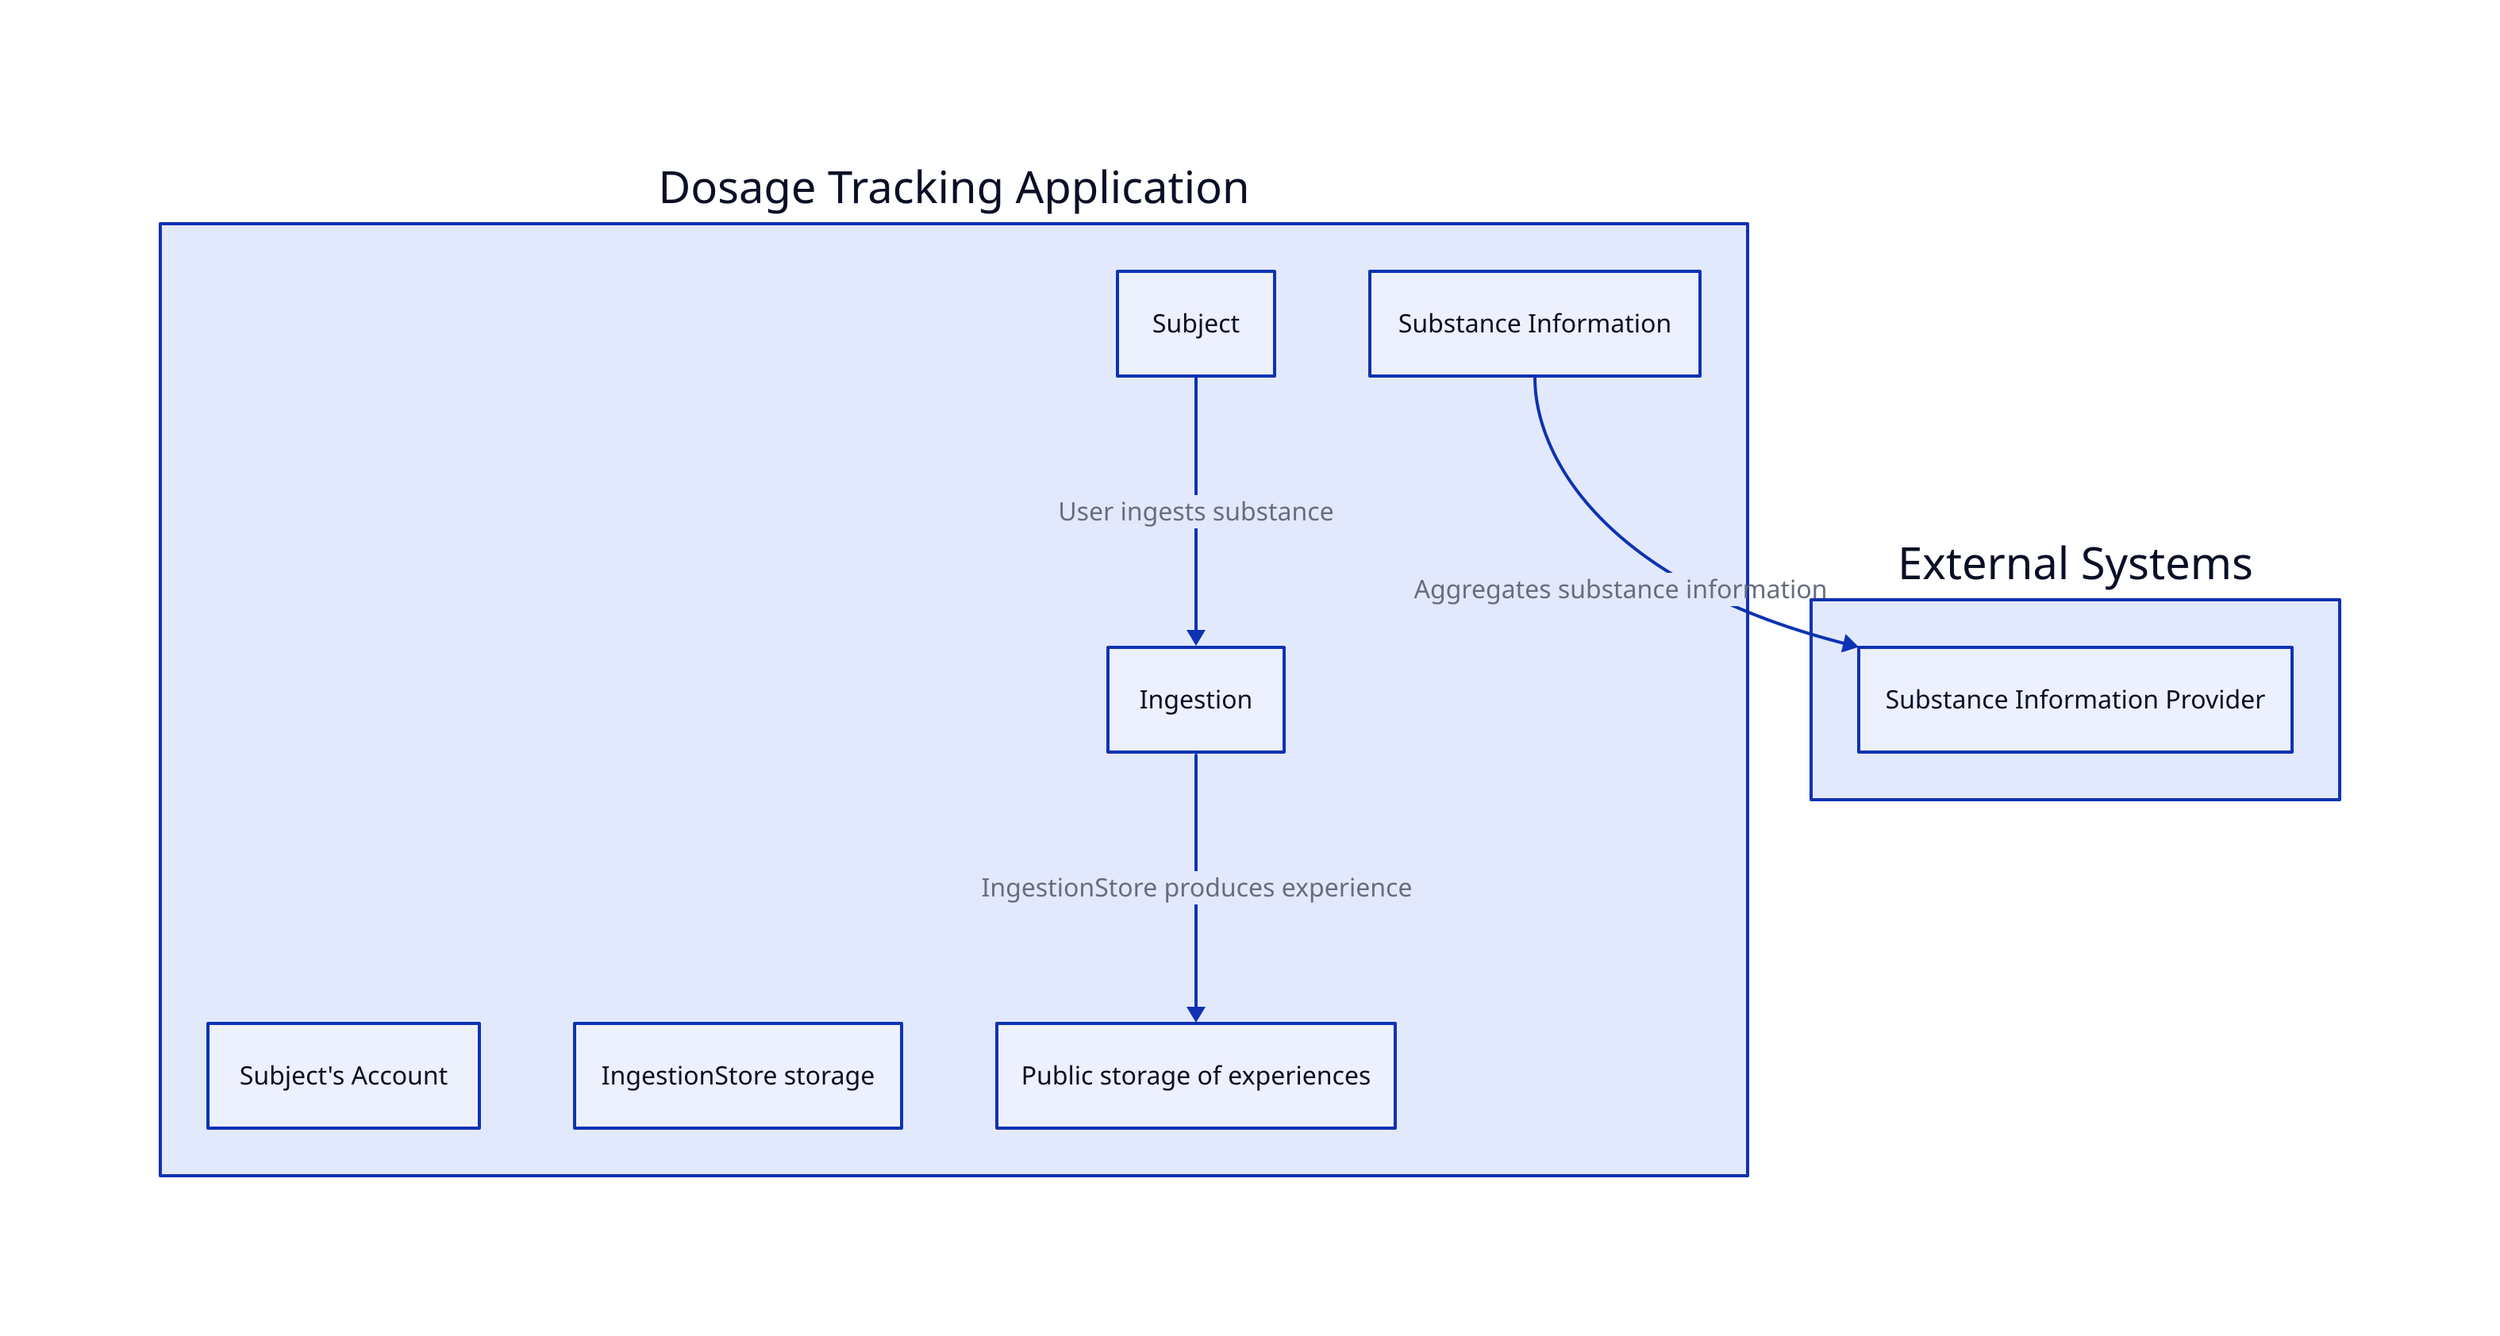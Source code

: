 application: "Dosage Tracking Application" {
  Subject
  Account: Subject's Account
  Substance: "Substance Information"
  IngestionStore: "IngestionStore storage"
  Experince: "Public storage of experiences"
}

extenrals: "External Systems" {
  drugProvider: "Substance Information Provider"
}

application.Subject -> application.Ingestion: "User ingests substance"
application.Ingestion -> application.Experince: "IngestionStore produces experience"
application.Substance -> extenrals.drugProvider: "Aggregates substance information"
